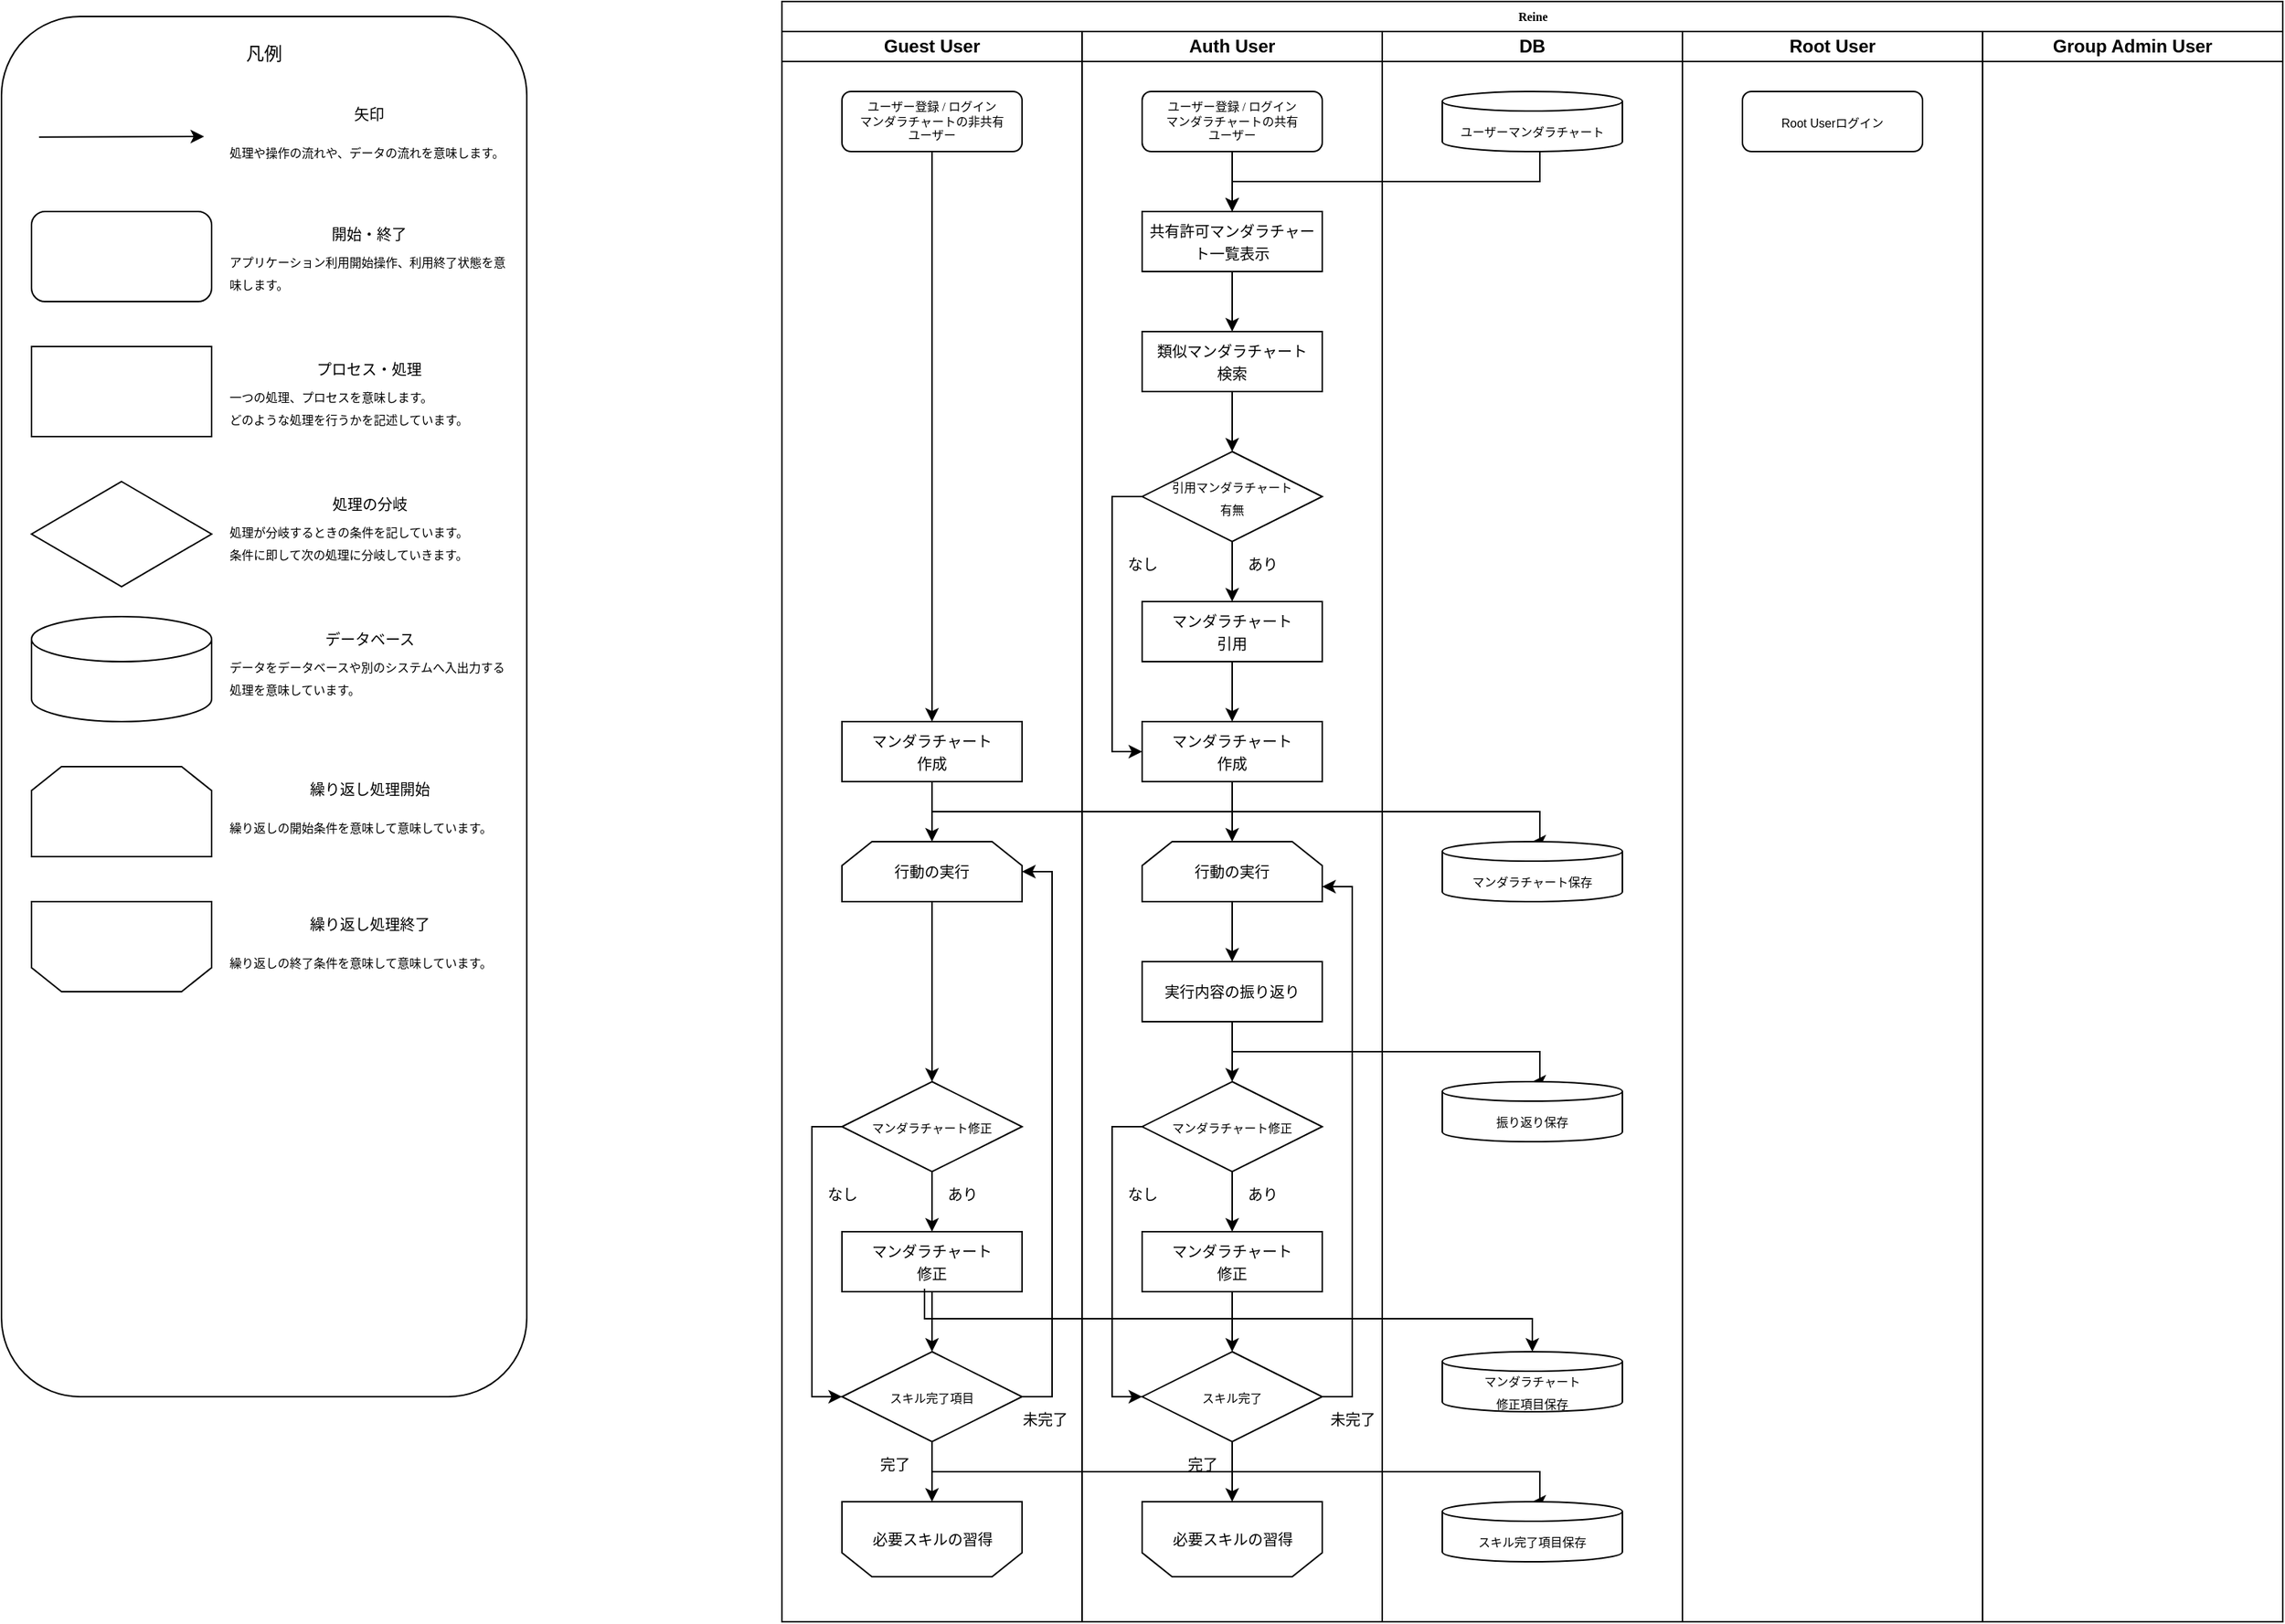<mxfile version="24.2.5" type="github">
  <diagram name="Page-1" id="74e2e168-ea6b-b213-b513-2b3c1d86103e">
    <mxGraphModel dx="2985" dy="1235" grid="1" gridSize="10" guides="1" tooltips="1" connect="1" arrows="1" fold="1" page="1" pageScale="1" pageWidth="1100" pageHeight="850" background="none" math="0" shadow="0">
      <root>
        <mxCell id="0" />
        <mxCell id="1" parent="0" />
        <mxCell id="juHsKR98GJSo30kuV_IV-2" value="" style="rounded=1;whiteSpace=wrap;html=1;movable=1;resizable=1;rotatable=1;deletable=1;editable=1;locked=0;connectable=1;" parent="1" vertex="1">
          <mxGeometry x="40" y="50" width="350" height="920" as="geometry" />
        </mxCell>
        <mxCell id="77e6c97f196da883-1" value="Reine" style="swimlane;html=1;childLayout=stackLayout;startSize=20;rounded=0;shadow=0;labelBackgroundColor=none;strokeWidth=1;fontFamily=Verdana;fontSize=8;align=center;" parent="1" vertex="1">
          <mxGeometry x="560" y="40" width="1000" height="1080" as="geometry" />
        </mxCell>
        <mxCell id="juHsKR98GJSo30kuV_IV-35" value="Guest User" style="swimlane;whiteSpace=wrap;html=1;startSize=20;" parent="77e6c97f196da883-1" vertex="1">
          <mxGeometry y="20" width="200" height="1060" as="geometry" />
        </mxCell>
        <mxCell id="IqXktu0PZhKgCAU7XxQw-43" value="" style="shape=loopLimit;whiteSpace=wrap;html=1;rotation=-180;" vertex="1" parent="juHsKR98GJSo30kuV_IV-35">
          <mxGeometry x="40" y="980" width="120" height="50" as="geometry" />
        </mxCell>
        <mxCell id="juHsKR98GJSo30kuV_IV-50" value="" style="edgeStyle=orthogonalEdgeStyle;rounded=0;orthogonalLoop=1;jettySize=auto;html=1;" parent="juHsKR98GJSo30kuV_IV-35" source="juHsKR98GJSo30kuV_IV-45" target="juHsKR98GJSo30kuV_IV-49" edge="1">
          <mxGeometry relative="1" as="geometry" />
        </mxCell>
        <mxCell id="juHsKR98GJSo30kuV_IV-45" value="ユーザー登録 / ログイン&lt;div&gt;マンダラチャートの非共有&lt;/div&gt;&lt;div&gt;ユーザー&lt;/div&gt;" style="rounded=1;whiteSpace=wrap;html=1;shadow=0;labelBackgroundColor=none;strokeWidth=1;fontFamily=Verdana;fontSize=8;align=center;" parent="juHsKR98GJSo30kuV_IV-35" vertex="1">
          <mxGeometry x="40" y="40" width="120" height="40" as="geometry" />
        </mxCell>
        <mxCell id="IqXktu0PZhKgCAU7XxQw-56" style="edgeStyle=orthogonalEdgeStyle;rounded=0;orthogonalLoop=1;jettySize=auto;html=1;entryX=0.5;entryY=0;entryDx=0;entryDy=0;" edge="1" parent="juHsKR98GJSo30kuV_IV-35" source="juHsKR98GJSo30kuV_IV-49" target="IqXktu0PZhKgCAU7XxQw-37">
          <mxGeometry relative="1" as="geometry" />
        </mxCell>
        <mxCell id="juHsKR98GJSo30kuV_IV-49" value="&lt;span style=&quot;font-size: 10px;&quot;&gt;マンダラチャート&lt;/span&gt;&lt;div&gt;&lt;span style=&quot;font-size: 10px;&quot;&gt;作成&lt;/span&gt;&lt;/div&gt;" style="rounded=0;whiteSpace=wrap;html=1;" parent="juHsKR98GJSo30kuV_IV-35" vertex="1">
          <mxGeometry x="40" y="460" width="120" height="40" as="geometry" />
        </mxCell>
        <mxCell id="IqXktu0PZhKgCAU7XxQw-50" style="edgeStyle=orthogonalEdgeStyle;rounded=0;orthogonalLoop=1;jettySize=auto;html=1;entryX=0.5;entryY=0;entryDx=0;entryDy=0;" edge="1" parent="juHsKR98GJSo30kuV_IV-35" source="IqXktu0PZhKgCAU7XxQw-37" target="IqXktu0PZhKgCAU7XxQw-39">
          <mxGeometry relative="1" as="geometry" />
        </mxCell>
        <mxCell id="IqXktu0PZhKgCAU7XxQw-37" value="&lt;span style=&quot;font-size: 10px;&quot;&gt;行動の実行&lt;/span&gt;" style="shape=loopLimit;whiteSpace=wrap;html=1;" vertex="1" parent="juHsKR98GJSo30kuV_IV-35">
          <mxGeometry x="40" y="540" width="120" height="40" as="geometry" />
        </mxCell>
        <mxCell id="IqXktu0PZhKgCAU7XxQw-44" style="edgeStyle=orthogonalEdgeStyle;rounded=0;orthogonalLoop=1;jettySize=auto;html=1;entryX=0;entryY=0.5;entryDx=0;entryDy=0;" edge="1" parent="juHsKR98GJSo30kuV_IV-35" source="IqXktu0PZhKgCAU7XxQw-39" target="IqXktu0PZhKgCAU7XxQw-41">
          <mxGeometry relative="1" as="geometry">
            <Array as="points">
              <mxPoint x="20" y="730" />
              <mxPoint x="20" y="910" />
            </Array>
          </mxGeometry>
        </mxCell>
        <mxCell id="IqXktu0PZhKgCAU7XxQw-45" style="edgeStyle=orthogonalEdgeStyle;rounded=0;orthogonalLoop=1;jettySize=auto;html=1;" edge="1" parent="juHsKR98GJSo30kuV_IV-35" source="IqXktu0PZhKgCAU7XxQw-39" target="IqXktu0PZhKgCAU7XxQw-40">
          <mxGeometry relative="1" as="geometry" />
        </mxCell>
        <mxCell id="IqXktu0PZhKgCAU7XxQw-39" value="&lt;span style=&quot;font-size: 8px;&quot;&gt;マンダラチャート修正&lt;/span&gt;" style="rhombus;whiteSpace=wrap;html=1;" vertex="1" parent="juHsKR98GJSo30kuV_IV-35">
          <mxGeometry x="40" y="700" width="120" height="60" as="geometry" />
        </mxCell>
        <mxCell id="IqXktu0PZhKgCAU7XxQw-46" style="edgeStyle=orthogonalEdgeStyle;rounded=0;orthogonalLoop=1;jettySize=auto;html=1;entryX=0.5;entryY=0;entryDx=0;entryDy=0;" edge="1" parent="juHsKR98GJSo30kuV_IV-35" source="IqXktu0PZhKgCAU7XxQw-40" target="IqXktu0PZhKgCAU7XxQw-41">
          <mxGeometry relative="1" as="geometry" />
        </mxCell>
        <mxCell id="IqXktu0PZhKgCAU7XxQw-40" value="&lt;span style=&quot;font-size: 10px;&quot;&gt;マンダラチャート&lt;/span&gt;&lt;div&gt;&lt;span style=&quot;font-size: 10px;&quot;&gt;修正&lt;/span&gt;&lt;/div&gt;" style="rounded=0;whiteSpace=wrap;html=1;" vertex="1" parent="juHsKR98GJSo30kuV_IV-35">
          <mxGeometry x="40" y="800" width="120" height="40" as="geometry" />
        </mxCell>
        <mxCell id="IqXktu0PZhKgCAU7XxQw-48" style="edgeStyle=orthogonalEdgeStyle;rounded=0;orthogonalLoop=1;jettySize=auto;html=1;entryX=0.5;entryY=1;entryDx=0;entryDy=0;" edge="1" parent="juHsKR98GJSo30kuV_IV-35" source="IqXktu0PZhKgCAU7XxQw-41" target="IqXktu0PZhKgCAU7XxQw-43">
          <mxGeometry relative="1" as="geometry" />
        </mxCell>
        <mxCell id="IqXktu0PZhKgCAU7XxQw-51" style="edgeStyle=orthogonalEdgeStyle;rounded=0;orthogonalLoop=1;jettySize=auto;html=1;entryX=1;entryY=0.5;entryDx=0;entryDy=0;" edge="1" parent="juHsKR98GJSo30kuV_IV-35" source="IqXktu0PZhKgCAU7XxQw-41" target="IqXktu0PZhKgCAU7XxQw-37">
          <mxGeometry relative="1" as="geometry">
            <Array as="points">
              <mxPoint x="180" y="910" />
              <mxPoint x="180" y="560" />
            </Array>
          </mxGeometry>
        </mxCell>
        <mxCell id="IqXktu0PZhKgCAU7XxQw-41" value="&lt;span style=&quot;font-size: 8px;&quot;&gt;スキル完了項目&lt;/span&gt;" style="rhombus;whiteSpace=wrap;html=1;" vertex="1" parent="juHsKR98GJSo30kuV_IV-35">
          <mxGeometry x="40" y="880" width="120" height="60" as="geometry" />
        </mxCell>
        <mxCell id="IqXktu0PZhKgCAU7XxQw-42" value="&lt;font style=&quot;font-size: 10px;&quot;&gt;必要スキルの習得&lt;/font&gt;" style="text;html=1;align=center;verticalAlign=middle;resizable=0;points=[];autosize=1;strokeColor=none;fillColor=none;" vertex="1" parent="juHsKR98GJSo30kuV_IV-35">
          <mxGeometry x="50" y="990" width="100" height="30" as="geometry" />
        </mxCell>
        <mxCell id="IqXktu0PZhKgCAU7XxQw-52" value="&lt;font style=&quot;font-size: 10px;&quot;&gt;なし&lt;/font&gt;" style="text;html=1;align=center;verticalAlign=middle;resizable=0;points=[];autosize=1;strokeColor=none;fillColor=none;" vertex="1" parent="juHsKR98GJSo30kuV_IV-35">
          <mxGeometry x="20" y="760" width="40" height="30" as="geometry" />
        </mxCell>
        <mxCell id="IqXktu0PZhKgCAU7XxQw-53" value="&lt;font style=&quot;font-size: 10px;&quot;&gt;あり&lt;/font&gt;" style="text;html=1;align=center;verticalAlign=middle;resizable=0;points=[];autosize=1;strokeColor=none;fillColor=none;" vertex="1" parent="juHsKR98GJSo30kuV_IV-35">
          <mxGeometry x="100" y="760" width="40" height="30" as="geometry" />
        </mxCell>
        <mxCell id="IqXktu0PZhKgCAU7XxQw-54" value="&lt;font style=&quot;font-size: 10px;&quot;&gt;未完了&lt;/font&gt;" style="text;html=1;align=center;verticalAlign=middle;resizable=0;points=[];autosize=1;strokeColor=none;fillColor=none;" vertex="1" parent="juHsKR98GJSo30kuV_IV-35">
          <mxGeometry x="150" y="910" width="50" height="30" as="geometry" />
        </mxCell>
        <mxCell id="IqXktu0PZhKgCAU7XxQw-55" value="&lt;font style=&quot;font-size: 10px;&quot;&gt;完了&lt;/font&gt;" style="text;html=1;align=center;verticalAlign=middle;resizable=0;points=[];autosize=1;strokeColor=none;fillColor=none;" vertex="1" parent="juHsKR98GJSo30kuV_IV-35">
          <mxGeometry x="55" y="940" width="40" height="30" as="geometry" />
        </mxCell>
        <mxCell id="juHsKR98GJSo30kuV_IV-36" value="Auth User" style="swimlane;whiteSpace=wrap;html=1;startSize=20;" parent="77e6c97f196da883-1" vertex="1">
          <mxGeometry x="200" y="20" width="200" height="1060" as="geometry" />
        </mxCell>
        <mxCell id="juHsKR98GJSo30kuV_IV-52" value="" style="edgeStyle=orthogonalEdgeStyle;rounded=0;orthogonalLoop=1;jettySize=auto;html=1;" parent="juHsKR98GJSo30kuV_IV-36" source="juHsKR98GJSo30kuV_IV-47" target="juHsKR98GJSo30kuV_IV-51" edge="1">
          <mxGeometry relative="1" as="geometry" />
        </mxCell>
        <mxCell id="juHsKR98GJSo30kuV_IV-47" value="ユーザー登録 / ログイン&lt;div&gt;マンダラチャートの共有&lt;/div&gt;&lt;div&gt;ユーザー&lt;/div&gt;" style="rounded=1;whiteSpace=wrap;html=1;shadow=0;labelBackgroundColor=none;strokeWidth=1;fontFamily=Verdana;fontSize=8;align=center;" parent="juHsKR98GJSo30kuV_IV-36" vertex="1">
          <mxGeometry x="40" y="40" width="120" height="40" as="geometry" />
        </mxCell>
        <mxCell id="juHsKR98GJSo30kuV_IV-54" value="" style="edgeStyle=orthogonalEdgeStyle;rounded=0;orthogonalLoop=1;jettySize=auto;html=1;entryX=0.5;entryY=0;entryDx=0;entryDy=0;" parent="juHsKR98GJSo30kuV_IV-36" source="juHsKR98GJSo30kuV_IV-51" target="juHsKR98GJSo30kuV_IV-58" edge="1">
          <mxGeometry relative="1" as="geometry">
            <mxPoint x="80.0" y="220.0" as="targetPoint" />
          </mxGeometry>
        </mxCell>
        <mxCell id="juHsKR98GJSo30kuV_IV-51" value="&lt;font style=&quot;font-size: 10px;&quot;&gt;共有許可マンダラチャート一覧表示&lt;/font&gt;" style="whiteSpace=wrap;html=1;" parent="juHsKR98GJSo30kuV_IV-36" vertex="1">
          <mxGeometry x="40" y="120" width="120" height="40" as="geometry" />
        </mxCell>
        <mxCell id="juHsKR98GJSo30kuV_IV-60" value="" style="edgeStyle=orthogonalEdgeStyle;rounded=0;orthogonalLoop=1;jettySize=auto;html=1;" parent="juHsKR98GJSo30kuV_IV-36" source="juHsKR98GJSo30kuV_IV-58" target="juHsKR98GJSo30kuV_IV-59" edge="1">
          <mxGeometry relative="1" as="geometry" />
        </mxCell>
        <mxCell id="juHsKR98GJSo30kuV_IV-58" value="&lt;font style=&quot;font-size: 10px;&quot;&gt;類似マンダラチャート&lt;/font&gt;&lt;div&gt;&lt;font style=&quot;font-size: 10px;&quot;&gt;検索&lt;/font&gt;&lt;/div&gt;" style="whiteSpace=wrap;html=1;" parent="juHsKR98GJSo30kuV_IV-36" vertex="1">
          <mxGeometry x="40" y="200" width="120" height="40" as="geometry" />
        </mxCell>
        <mxCell id="juHsKR98GJSo30kuV_IV-66" value="" style="edgeStyle=orthogonalEdgeStyle;rounded=0;orthogonalLoop=1;jettySize=auto;html=1;" parent="juHsKR98GJSo30kuV_IV-36" source="juHsKR98GJSo30kuV_IV-59" target="juHsKR98GJSo30kuV_IV-65" edge="1">
          <mxGeometry relative="1" as="geometry" />
        </mxCell>
        <mxCell id="juHsKR98GJSo30kuV_IV-59" value="&lt;font style=&quot;font-size: 8px;&quot;&gt;引用マンダラチャート&lt;/font&gt;&lt;div&gt;&lt;font style=&quot;font-size: 8px;&quot;&gt;有無&lt;/font&gt;&lt;/div&gt;" style="rhombus;whiteSpace=wrap;html=1;" parent="juHsKR98GJSo30kuV_IV-36" vertex="1">
          <mxGeometry x="40" y="280" width="120" height="60" as="geometry" />
        </mxCell>
        <mxCell id="IqXktu0PZhKgCAU7XxQw-20" value="" style="edgeStyle=orthogonalEdgeStyle;rounded=0;orthogonalLoop=1;jettySize=auto;html=1;" edge="1" parent="juHsKR98GJSo30kuV_IV-36" source="juHsKR98GJSo30kuV_IV-65" target="juHsKR98GJSo30kuV_IV-103">
          <mxGeometry relative="1" as="geometry" />
        </mxCell>
        <mxCell id="juHsKR98GJSo30kuV_IV-65" value="&lt;span style=&quot;font-size: 10px;&quot;&gt;マンダラチャート&lt;br&gt;引用&lt;/span&gt;" style="whiteSpace=wrap;html=1;" parent="juHsKR98GJSo30kuV_IV-36" vertex="1">
          <mxGeometry x="40" y="380" width="120" height="40" as="geometry" />
        </mxCell>
        <mxCell id="juHsKR98GJSo30kuV_IV-67" value="&lt;font style=&quot;font-size: 10px;&quot;&gt;あり&lt;/font&gt;" style="text;html=1;align=center;verticalAlign=middle;resizable=0;points=[];autosize=1;strokeColor=none;fillColor=none;" parent="juHsKR98GJSo30kuV_IV-36" vertex="1">
          <mxGeometry x="100" y="340" width="40" height="30" as="geometry" />
        </mxCell>
        <mxCell id="juHsKR98GJSo30kuV_IV-82" style="edgeStyle=orthogonalEdgeStyle;rounded=0;orthogonalLoop=1;jettySize=auto;html=1;exitX=0;exitY=0.5;exitDx=0;exitDy=0;entryX=0;entryY=0.5;entryDx=0;entryDy=0;" parent="juHsKR98GJSo30kuV_IV-36" source="juHsKR98GJSo30kuV_IV-59" edge="1" target="juHsKR98GJSo30kuV_IV-103">
          <mxGeometry relative="1" as="geometry">
            <mxPoint x="40" y="610.034" as="targetPoint" />
            <Array as="points">
              <mxPoint x="20" y="310" />
              <mxPoint x="20" y="480" />
            </Array>
          </mxGeometry>
        </mxCell>
        <mxCell id="juHsKR98GJSo30kuV_IV-91" value="&lt;font style=&quot;font-size: 10px;&quot;&gt;なし&lt;/font&gt;" style="text;html=1;align=center;verticalAlign=middle;resizable=0;points=[];autosize=1;strokeColor=none;fillColor=none;" parent="juHsKR98GJSo30kuV_IV-36" vertex="1">
          <mxGeometry x="20" y="340" width="40" height="30" as="geometry" />
        </mxCell>
        <mxCell id="juHsKR98GJSo30kuV_IV-112" style="edgeStyle=orthogonalEdgeStyle;rounded=0;orthogonalLoop=1;jettySize=auto;html=1;entryX=0.5;entryY=0;entryDx=0;entryDy=0;" parent="juHsKR98GJSo30kuV_IV-36" source="juHsKR98GJSo30kuV_IV-96" target="IqXktu0PZhKgCAU7XxQw-6" edge="1">
          <mxGeometry relative="1" as="geometry" />
        </mxCell>
        <mxCell id="juHsKR98GJSo30kuV_IV-96" value="&lt;span style=&quot;font-size: 10px;&quot;&gt;行動の実行&lt;/span&gt;" style="shape=loopLimit;whiteSpace=wrap;html=1;" parent="juHsKR98GJSo30kuV_IV-36" vertex="1">
          <mxGeometry x="40" y="540" width="120" height="40" as="geometry" />
        </mxCell>
        <mxCell id="IqXktu0PZhKgCAU7XxQw-22" value="" style="edgeStyle=orthogonalEdgeStyle;rounded=0;orthogonalLoop=1;jettySize=auto;html=1;" edge="1" parent="juHsKR98GJSo30kuV_IV-36" source="juHsKR98GJSo30kuV_IV-103" target="juHsKR98GJSo30kuV_IV-96">
          <mxGeometry relative="1" as="geometry" />
        </mxCell>
        <mxCell id="juHsKR98GJSo30kuV_IV-103" value="&lt;span style=&quot;font-size: 10px;&quot;&gt;マンダラチャート&lt;/span&gt;&lt;div&gt;&lt;span style=&quot;font-size: 10px;&quot;&gt;作成&lt;/span&gt;&lt;/div&gt;" style="rounded=0;whiteSpace=wrap;html=1;" parent="juHsKR98GJSo30kuV_IV-36" vertex="1">
          <mxGeometry x="40" y="460" width="120" height="40" as="geometry" />
        </mxCell>
        <mxCell id="juHsKR98GJSo30kuV_IV-111" value="" style="shape=loopLimit;whiteSpace=wrap;html=1;rotation=-180;" parent="juHsKR98GJSo30kuV_IV-36" vertex="1">
          <mxGeometry x="40" y="980" width="120" height="50" as="geometry" />
        </mxCell>
        <mxCell id="juHsKR98GJSo30kuV_IV-120" value="&lt;font style=&quot;font-size: 10px;&quot;&gt;必要スキルの習得&lt;/font&gt;" style="text;html=1;align=center;verticalAlign=middle;resizable=0;points=[];autosize=1;strokeColor=none;fillColor=none;" parent="juHsKR98GJSo30kuV_IV-36" vertex="1">
          <mxGeometry x="50" y="990" width="100" height="30" as="geometry" />
        </mxCell>
        <mxCell id="IqXktu0PZhKgCAU7XxQw-24" style="edgeStyle=orthogonalEdgeStyle;rounded=0;orthogonalLoop=1;jettySize=auto;html=1;" edge="1" parent="juHsKR98GJSo30kuV_IV-36" source="IqXktu0PZhKgCAU7XxQw-6" target="IqXktu0PZhKgCAU7XxQw-23">
          <mxGeometry relative="1" as="geometry" />
        </mxCell>
        <mxCell id="IqXktu0PZhKgCAU7XxQw-6" value="&lt;span style=&quot;font-size: 10px;&quot;&gt;実行内容の振り返り&lt;/span&gt;" style="rounded=0;whiteSpace=wrap;html=1;" vertex="1" parent="juHsKR98GJSo30kuV_IV-36">
          <mxGeometry x="40" y="620" width="120" height="40" as="geometry" />
        </mxCell>
        <mxCell id="IqXktu0PZhKgCAU7XxQw-29" style="edgeStyle=orthogonalEdgeStyle;rounded=0;orthogonalLoop=1;jettySize=auto;html=1;" edge="1" parent="juHsKR98GJSo30kuV_IV-36" source="IqXktu0PZhKgCAU7XxQw-10" target="IqXktu0PZhKgCAU7XxQw-28">
          <mxGeometry relative="1" as="geometry" />
        </mxCell>
        <mxCell id="IqXktu0PZhKgCAU7XxQw-10" value="&lt;span style=&quot;font-size: 10px;&quot;&gt;マンダラチャート&lt;/span&gt;&lt;div&gt;&lt;span style=&quot;font-size: 10px;&quot;&gt;修正&lt;/span&gt;&lt;/div&gt;" style="rounded=0;whiteSpace=wrap;html=1;" vertex="1" parent="juHsKR98GJSo30kuV_IV-36">
          <mxGeometry x="40" y="800" width="120" height="40" as="geometry" />
        </mxCell>
        <mxCell id="IqXktu0PZhKgCAU7XxQw-25" style="edgeStyle=orthogonalEdgeStyle;rounded=0;orthogonalLoop=1;jettySize=auto;html=1;" edge="1" parent="juHsKR98GJSo30kuV_IV-36" source="IqXktu0PZhKgCAU7XxQw-23" target="IqXktu0PZhKgCAU7XxQw-10">
          <mxGeometry relative="1" as="geometry" />
        </mxCell>
        <mxCell id="IqXktu0PZhKgCAU7XxQw-30" style="edgeStyle=orthogonalEdgeStyle;rounded=0;orthogonalLoop=1;jettySize=auto;html=1;entryX=0;entryY=0.5;entryDx=0;entryDy=0;exitX=0;exitY=0.5;exitDx=0;exitDy=0;" edge="1" parent="juHsKR98GJSo30kuV_IV-36" source="IqXktu0PZhKgCAU7XxQw-23" target="IqXktu0PZhKgCAU7XxQw-28">
          <mxGeometry relative="1" as="geometry" />
        </mxCell>
        <mxCell id="IqXktu0PZhKgCAU7XxQw-23" value="&lt;span style=&quot;font-size: 8px;&quot;&gt;マンダラチャート修正&lt;/span&gt;" style="rhombus;whiteSpace=wrap;html=1;" vertex="1" parent="juHsKR98GJSo30kuV_IV-36">
          <mxGeometry x="40" y="700" width="120" height="60" as="geometry" />
        </mxCell>
        <mxCell id="IqXktu0PZhKgCAU7XxQw-26" value="&lt;font style=&quot;font-size: 10px;&quot;&gt;あり&lt;/font&gt;" style="text;html=1;align=center;verticalAlign=middle;resizable=0;points=[];autosize=1;strokeColor=none;fillColor=none;" vertex="1" parent="juHsKR98GJSo30kuV_IV-36">
          <mxGeometry x="100" y="760" width="40" height="30" as="geometry" />
        </mxCell>
        <mxCell id="IqXktu0PZhKgCAU7XxQw-27" value="&lt;font style=&quot;font-size: 10px;&quot;&gt;なし&lt;/font&gt;" style="text;html=1;align=center;verticalAlign=middle;resizable=0;points=[];autosize=1;strokeColor=none;fillColor=none;" vertex="1" parent="juHsKR98GJSo30kuV_IV-36">
          <mxGeometry x="20" y="760" width="40" height="30" as="geometry" />
        </mxCell>
        <mxCell id="IqXktu0PZhKgCAU7XxQw-31" style="edgeStyle=orthogonalEdgeStyle;rounded=0;orthogonalLoop=1;jettySize=auto;html=1;entryX=0.5;entryY=1;entryDx=0;entryDy=0;" edge="1" parent="juHsKR98GJSo30kuV_IV-36" source="IqXktu0PZhKgCAU7XxQw-28" target="juHsKR98GJSo30kuV_IV-111">
          <mxGeometry relative="1" as="geometry" />
        </mxCell>
        <mxCell id="IqXktu0PZhKgCAU7XxQw-33" style="edgeStyle=orthogonalEdgeStyle;rounded=0;orthogonalLoop=1;jettySize=auto;html=1;entryX=1;entryY=0.75;entryDx=0;entryDy=0;" edge="1" parent="juHsKR98GJSo30kuV_IV-36" source="IqXktu0PZhKgCAU7XxQw-28" target="juHsKR98GJSo30kuV_IV-96">
          <mxGeometry relative="1" as="geometry">
            <Array as="points">
              <mxPoint x="180" y="910" />
              <mxPoint x="180" y="570" />
            </Array>
          </mxGeometry>
        </mxCell>
        <mxCell id="IqXktu0PZhKgCAU7XxQw-28" value="&lt;span style=&quot;font-size: 8px;&quot;&gt;スキル完了&lt;/span&gt;" style="rhombus;whiteSpace=wrap;html=1;" vertex="1" parent="juHsKR98GJSo30kuV_IV-36">
          <mxGeometry x="40" y="880" width="120" height="60" as="geometry" />
        </mxCell>
        <mxCell id="IqXktu0PZhKgCAU7XxQw-32" value="&lt;font style=&quot;font-size: 10px;&quot;&gt;完了&lt;/font&gt;" style="text;html=1;align=center;verticalAlign=middle;resizable=0;points=[];autosize=1;strokeColor=none;fillColor=none;" vertex="1" parent="juHsKR98GJSo30kuV_IV-36">
          <mxGeometry x="60" y="940" width="40" height="30" as="geometry" />
        </mxCell>
        <mxCell id="IqXktu0PZhKgCAU7XxQw-34" value="&lt;font style=&quot;font-size: 10px;&quot;&gt;未完了&lt;/font&gt;" style="text;html=1;align=center;verticalAlign=middle;resizable=0;points=[];autosize=1;strokeColor=none;fillColor=none;" vertex="1" parent="juHsKR98GJSo30kuV_IV-36">
          <mxGeometry x="155" y="910" width="50" height="30" as="geometry" />
        </mxCell>
        <mxCell id="juHsKR98GJSo30kuV_IV-104" style="edgeStyle=orthogonalEdgeStyle;rounded=0;orthogonalLoop=1;jettySize=auto;html=1;entryX=0.5;entryY=0;entryDx=0;entryDy=0;entryPerimeter=0;" parent="77e6c97f196da883-1" source="juHsKR98GJSo30kuV_IV-49" target="juHsKR98GJSo30kuV_IV-92" edge="1">
          <mxGeometry relative="1" as="geometry">
            <Array as="points">
              <mxPoint x="100" y="540" />
              <mxPoint x="505" y="540" />
            </Array>
          </mxGeometry>
        </mxCell>
        <mxCell id="IqXktu0PZhKgCAU7XxQw-3" style="edgeStyle=orthogonalEdgeStyle;rounded=0;orthogonalLoop=1;jettySize=auto;html=1;" edge="1" parent="77e6c97f196da883-1" source="IqXktu0PZhKgCAU7XxQw-2" target="juHsKR98GJSo30kuV_IV-51">
          <mxGeometry relative="1" as="geometry">
            <Array as="points">
              <mxPoint x="505" y="120" />
              <mxPoint x="300" y="120" />
            </Array>
          </mxGeometry>
        </mxCell>
        <mxCell id="IqXktu0PZhKgCAU7XxQw-9" style="edgeStyle=orthogonalEdgeStyle;rounded=0;orthogonalLoop=1;jettySize=auto;html=1;entryX=0.5;entryY=0;entryDx=0;entryDy=0;entryPerimeter=0;" edge="1" parent="77e6c97f196da883-1" source="IqXktu0PZhKgCAU7XxQw-6" target="IqXktu0PZhKgCAU7XxQw-1">
          <mxGeometry relative="1" as="geometry">
            <mxPoint x="900" y="720" as="targetPoint" />
            <Array as="points">
              <mxPoint x="300" y="700" />
              <mxPoint x="505" y="700" />
            </Array>
          </mxGeometry>
        </mxCell>
        <mxCell id="IqXktu0PZhKgCAU7XxQw-49" style="edgeStyle=orthogonalEdgeStyle;rounded=0;orthogonalLoop=1;jettySize=auto;html=1;entryX=0.5;entryY=0;entryDx=0;entryDy=0;entryPerimeter=0;" edge="1" parent="77e6c97f196da883-1" source="IqXktu0PZhKgCAU7XxQw-41" target="IqXktu0PZhKgCAU7XxQw-35">
          <mxGeometry relative="1" as="geometry">
            <Array as="points">
              <mxPoint x="100" y="980" />
              <mxPoint x="505" y="980" />
            </Array>
          </mxGeometry>
        </mxCell>
        <mxCell id="juHsKR98GJSo30kuV_IV-34" value="DB" style="swimlane;whiteSpace=wrap;html=1;startSize=20;" parent="77e6c97f196da883-1" vertex="1">
          <mxGeometry x="400" y="20" width="200" height="1060" as="geometry" />
        </mxCell>
        <mxCell id="juHsKR98GJSo30kuV_IV-92" value="&lt;span style=&quot;font-size: 8px;&quot;&gt;マンダラチャート保存&lt;/span&gt;" style="shape=cylinder3;whiteSpace=wrap;html=1;boundedLbl=1;backgroundOutline=1;size=6.5;" parent="juHsKR98GJSo30kuV_IV-34" vertex="1">
          <mxGeometry x="40" y="540" width="120" height="40" as="geometry" />
        </mxCell>
        <mxCell id="IqXktu0PZhKgCAU7XxQw-1" value="&lt;font style=&quot;font-size: 8px;&quot;&gt;振り返り保存&lt;/font&gt;" style="shape=cylinder3;whiteSpace=wrap;html=1;boundedLbl=1;backgroundOutline=1;size=6.5;" vertex="1" parent="juHsKR98GJSo30kuV_IV-34">
          <mxGeometry x="40" y="700" width="120" height="40" as="geometry" />
        </mxCell>
        <mxCell id="IqXktu0PZhKgCAU7XxQw-2" value="&lt;span style=&quot;font-size: 8px;&quot;&gt;ユーザーマンダラチャート&lt;/span&gt;" style="shape=cylinder3;whiteSpace=wrap;html=1;boundedLbl=1;backgroundOutline=1;size=6.5;" vertex="1" parent="juHsKR98GJSo30kuV_IV-34">
          <mxGeometry x="40" y="40" width="120" height="40" as="geometry" />
        </mxCell>
        <mxCell id="IqXktu0PZhKgCAU7XxQw-13" value="&lt;div&gt;&lt;font style=&quot;font-size: 8px;&quot;&gt;マンダラチャート&lt;/font&gt;&lt;/div&gt;&lt;div&gt;&lt;font style=&quot;font-size: 8px;&quot;&gt;修正項目保存&lt;/font&gt;&lt;/div&gt;" style="shape=cylinder3;whiteSpace=wrap;html=1;boundedLbl=1;backgroundOutline=1;size=6.5;" vertex="1" parent="juHsKR98GJSo30kuV_IV-34">
          <mxGeometry x="40" y="880" width="120" height="40" as="geometry" />
        </mxCell>
        <mxCell id="IqXktu0PZhKgCAU7XxQw-35" value="&lt;font style=&quot;font-size: 8px;&quot;&gt;スキル完了項目保存&lt;/font&gt;&lt;div&gt;&lt;/div&gt;" style="shape=cylinder3;whiteSpace=wrap;html=1;boundedLbl=1;backgroundOutline=1;size=6.5;" vertex="1" parent="juHsKR98GJSo30kuV_IV-34">
          <mxGeometry x="40" y="980" width="120" height="40" as="geometry" />
        </mxCell>
        <mxCell id="IqXktu0PZhKgCAU7XxQw-47" style="edgeStyle=orthogonalEdgeStyle;rounded=0;orthogonalLoop=1;jettySize=auto;html=1;entryX=0.5;entryY=0;entryDx=0;entryDy=0;entryPerimeter=0;" edge="1" parent="juHsKR98GJSo30kuV_IV-34" target="IqXktu0PZhKgCAU7XxQw-13">
          <mxGeometry relative="1" as="geometry">
            <mxPoint x="-305.0" y="838" as="sourcePoint" />
            <mxPoint x="94.84" y="880" as="targetPoint" />
            <Array as="points">
              <mxPoint x="-305" y="858" />
              <mxPoint x="100" y="858" />
            </Array>
          </mxGeometry>
        </mxCell>
        <mxCell id="IqXktu0PZhKgCAU7XxQw-59" value="Root User" style="swimlane;whiteSpace=wrap;html=1;startSize=20;" vertex="1" parent="77e6c97f196da883-1">
          <mxGeometry x="600" y="20" width="200" height="1060" as="geometry" />
        </mxCell>
        <mxCell id="IqXktu0PZhKgCAU7XxQw-61" value="&lt;font style=&quot;font-size: 8px;&quot;&gt;Root Userログイン&lt;/font&gt;" style="rounded=1;whiteSpace=wrap;html=1;" vertex="1" parent="IqXktu0PZhKgCAU7XxQw-59">
          <mxGeometry x="40" y="40" width="120" height="40" as="geometry" />
        </mxCell>
        <mxCell id="IqXktu0PZhKgCAU7XxQw-58" value="Group Admin User" style="swimlane;whiteSpace=wrap;html=1;startSize=20;" vertex="1" parent="77e6c97f196da883-1">
          <mxGeometry x="800" y="20" width="200" height="1060" as="geometry" />
        </mxCell>
        <mxCell id="juHsKR98GJSo30kuV_IV-5" value="凡例" style="text;html=1;align=center;verticalAlign=middle;whiteSpace=wrap;rounded=0;" parent="1" vertex="1">
          <mxGeometry x="185" y="60" width="60" height="30" as="geometry" />
        </mxCell>
        <mxCell id="juHsKR98GJSo30kuV_IV-10" value="" style="rounded=1;whiteSpace=wrap;html=1;" parent="1" vertex="1">
          <mxGeometry x="60" y="180" width="120" height="60" as="geometry" />
        </mxCell>
        <mxCell id="juHsKR98GJSo30kuV_IV-11" value="&lt;span style=&quot;font-size: 10px;&quot;&gt;開始・終了&lt;/span&gt;" style="text;html=1;align=center;verticalAlign=middle;whiteSpace=wrap;rounded=0;" parent="1" vertex="1">
          <mxGeometry x="210" y="180" width="150" height="30" as="geometry" />
        </mxCell>
        <mxCell id="juHsKR98GJSo30kuV_IV-12" value="&lt;font style=&quot;font-size: 8px;&quot;&gt;アプリケーション利用開始操作、利用終了状態を意味します。&lt;/font&gt;" style="text;html=1;align=left;verticalAlign=middle;whiteSpace=wrap;rounded=0;" parent="1" vertex="1">
          <mxGeometry x="190" y="200" width="190" height="40" as="geometry" />
        </mxCell>
        <mxCell id="juHsKR98GJSo30kuV_IV-13" value="" style="rounded=0;whiteSpace=wrap;html=1;" parent="1" vertex="1">
          <mxGeometry x="60" y="270" width="120" height="60" as="geometry" />
        </mxCell>
        <mxCell id="juHsKR98GJSo30kuV_IV-15" value="&lt;font style=&quot;font-size: 10px;&quot;&gt;プロセス・処理&lt;/font&gt;" style="text;html=1;align=center;verticalAlign=middle;whiteSpace=wrap;rounded=0;" parent="1" vertex="1">
          <mxGeometry x="210" y="270" width="150" height="30" as="geometry" />
        </mxCell>
        <mxCell id="juHsKR98GJSo30kuV_IV-16" value="&lt;span style=&quot;font-size: 8px;&quot;&gt;一つの処理、プロセスを意味します。&lt;/span&gt;&lt;div&gt;&lt;span style=&quot;font-size: 8px;&quot;&gt;どのような処理を行うかを記述しています。&lt;/span&gt;&lt;/div&gt;" style="text;html=1;align=left;verticalAlign=middle;whiteSpace=wrap;rounded=0;" parent="1" vertex="1">
          <mxGeometry x="190" y="290" width="190" height="40" as="geometry" />
        </mxCell>
        <mxCell id="juHsKR98GJSo30kuV_IV-17" value="" style="rhombus;whiteSpace=wrap;html=1;" parent="1" vertex="1">
          <mxGeometry x="60" y="360" width="120" height="70" as="geometry" />
        </mxCell>
        <mxCell id="juHsKR98GJSo30kuV_IV-18" value="&lt;font style=&quot;font-size: 10px;&quot;&gt;処理の分岐&lt;/font&gt;" style="text;html=1;align=center;verticalAlign=middle;whiteSpace=wrap;rounded=0;" parent="1" vertex="1">
          <mxGeometry x="232.5" y="360" width="105" height="30" as="geometry" />
        </mxCell>
        <mxCell id="juHsKR98GJSo30kuV_IV-21" value="&lt;span style=&quot;font-size: 8px;&quot;&gt;処理が分岐するときの条件を記しています。&lt;/span&gt;&lt;div&gt;&lt;span style=&quot;font-size: 8px;&quot;&gt;条件に即して次の処理に分岐していきます。&lt;/span&gt;&lt;/div&gt;" style="text;html=1;align=left;verticalAlign=middle;whiteSpace=wrap;rounded=0;" parent="1" vertex="1">
          <mxGeometry x="190" y="380" width="190" height="40" as="geometry" />
        </mxCell>
        <mxCell id="juHsKR98GJSo30kuV_IV-22" value="&lt;font style=&quot;font-size: 10px;&quot;&gt;矢印&lt;/font&gt;" style="text;html=1;align=center;verticalAlign=middle;whiteSpace=wrap;rounded=0;" parent="1" vertex="1">
          <mxGeometry x="210" y="100" width="150" height="30" as="geometry" />
        </mxCell>
        <mxCell id="juHsKR98GJSo30kuV_IV-23" value="&lt;span style=&quot;font-size: 8px;&quot;&gt;処理や操作の流れや、データの流れを意味します。&lt;/span&gt;" style="text;html=1;align=left;verticalAlign=middle;whiteSpace=wrap;rounded=0;" parent="1" vertex="1">
          <mxGeometry x="190" y="120" width="190" height="40" as="geometry" />
        </mxCell>
        <mxCell id="juHsKR98GJSo30kuV_IV-25" value="" style="endArrow=classic;html=1;rounded=0;" parent="1" edge="1">
          <mxGeometry width="50" height="50" relative="1" as="geometry">
            <mxPoint x="65" y="130.38" as="sourcePoint" />
            <mxPoint x="175" y="130" as="targetPoint" />
          </mxGeometry>
        </mxCell>
        <mxCell id="juHsKR98GJSo30kuV_IV-26" value="" style="shape=cylinder3;whiteSpace=wrap;html=1;boundedLbl=1;backgroundOutline=1;size=15;" parent="1" vertex="1">
          <mxGeometry x="60" y="450" width="120" height="70" as="geometry" />
        </mxCell>
        <mxCell id="juHsKR98GJSo30kuV_IV-27" value="&lt;span style=&quot;font-size: 8px;&quot;&gt;データをデータベースや別のシステムへ入出力する処理を意味しています。&lt;/span&gt;" style="text;html=1;align=left;verticalAlign=middle;whiteSpace=wrap;rounded=0;" parent="1" vertex="1">
          <mxGeometry x="190" y="470" width="190" height="40" as="geometry" />
        </mxCell>
        <mxCell id="juHsKR98GJSo30kuV_IV-28" value="&lt;font style=&quot;font-size: 10px;&quot;&gt;データベース&lt;/font&gt;" style="text;html=1;align=center;verticalAlign=middle;whiteSpace=wrap;rounded=0;" parent="1" vertex="1">
          <mxGeometry x="232.5" y="450" width="105" height="30" as="geometry" />
        </mxCell>
        <mxCell id="juHsKR98GJSo30kuV_IV-98" value="&lt;font style=&quot;font-size: 10px;&quot;&gt;繰り返し処理開始&lt;/font&gt;" style="text;html=1;align=center;verticalAlign=middle;whiteSpace=wrap;rounded=0;" parent="1" vertex="1">
          <mxGeometry x="232.5" y="550" width="105" height="30" as="geometry" />
        </mxCell>
        <mxCell id="juHsKR98GJSo30kuV_IV-99" value="&lt;span style=&quot;font-size: 8px;&quot;&gt;繰り返しの開始条件を意味して意味しています。&lt;/span&gt;" style="text;html=1;align=left;verticalAlign=middle;whiteSpace=wrap;rounded=0;" parent="1" vertex="1">
          <mxGeometry x="190" y="570" width="190" height="40" as="geometry" />
        </mxCell>
        <mxCell id="juHsKR98GJSo30kuV_IV-100" value="" style="shape=loopLimit;whiteSpace=wrap;html=1;" parent="1" vertex="1">
          <mxGeometry x="60" y="550" width="120" height="60" as="geometry" />
        </mxCell>
        <mxCell id="juHsKR98GJSo30kuV_IV-107" value="" style="shape=loopLimit;whiteSpace=wrap;html=1;rotation=-180;" parent="1" vertex="1">
          <mxGeometry x="60" y="640" width="120" height="60" as="geometry" />
        </mxCell>
        <mxCell id="juHsKR98GJSo30kuV_IV-108" value="&lt;font style=&quot;font-size: 10px;&quot;&gt;繰り返し処理終了&lt;/font&gt;" style="text;html=1;align=center;verticalAlign=middle;whiteSpace=wrap;rounded=0;" parent="1" vertex="1">
          <mxGeometry x="232.5" y="640" width="105" height="30" as="geometry" />
        </mxCell>
        <mxCell id="juHsKR98GJSo30kuV_IV-110" value="&lt;span style=&quot;font-size: 8px;&quot;&gt;繰り返しの終了条件を意味して意味しています。&lt;/span&gt;" style="text;html=1;align=left;verticalAlign=middle;whiteSpace=wrap;rounded=0;" parent="1" vertex="1">
          <mxGeometry x="190" y="660" width="190" height="40" as="geometry" />
        </mxCell>
      </root>
    </mxGraphModel>
  </diagram>
</mxfile>
